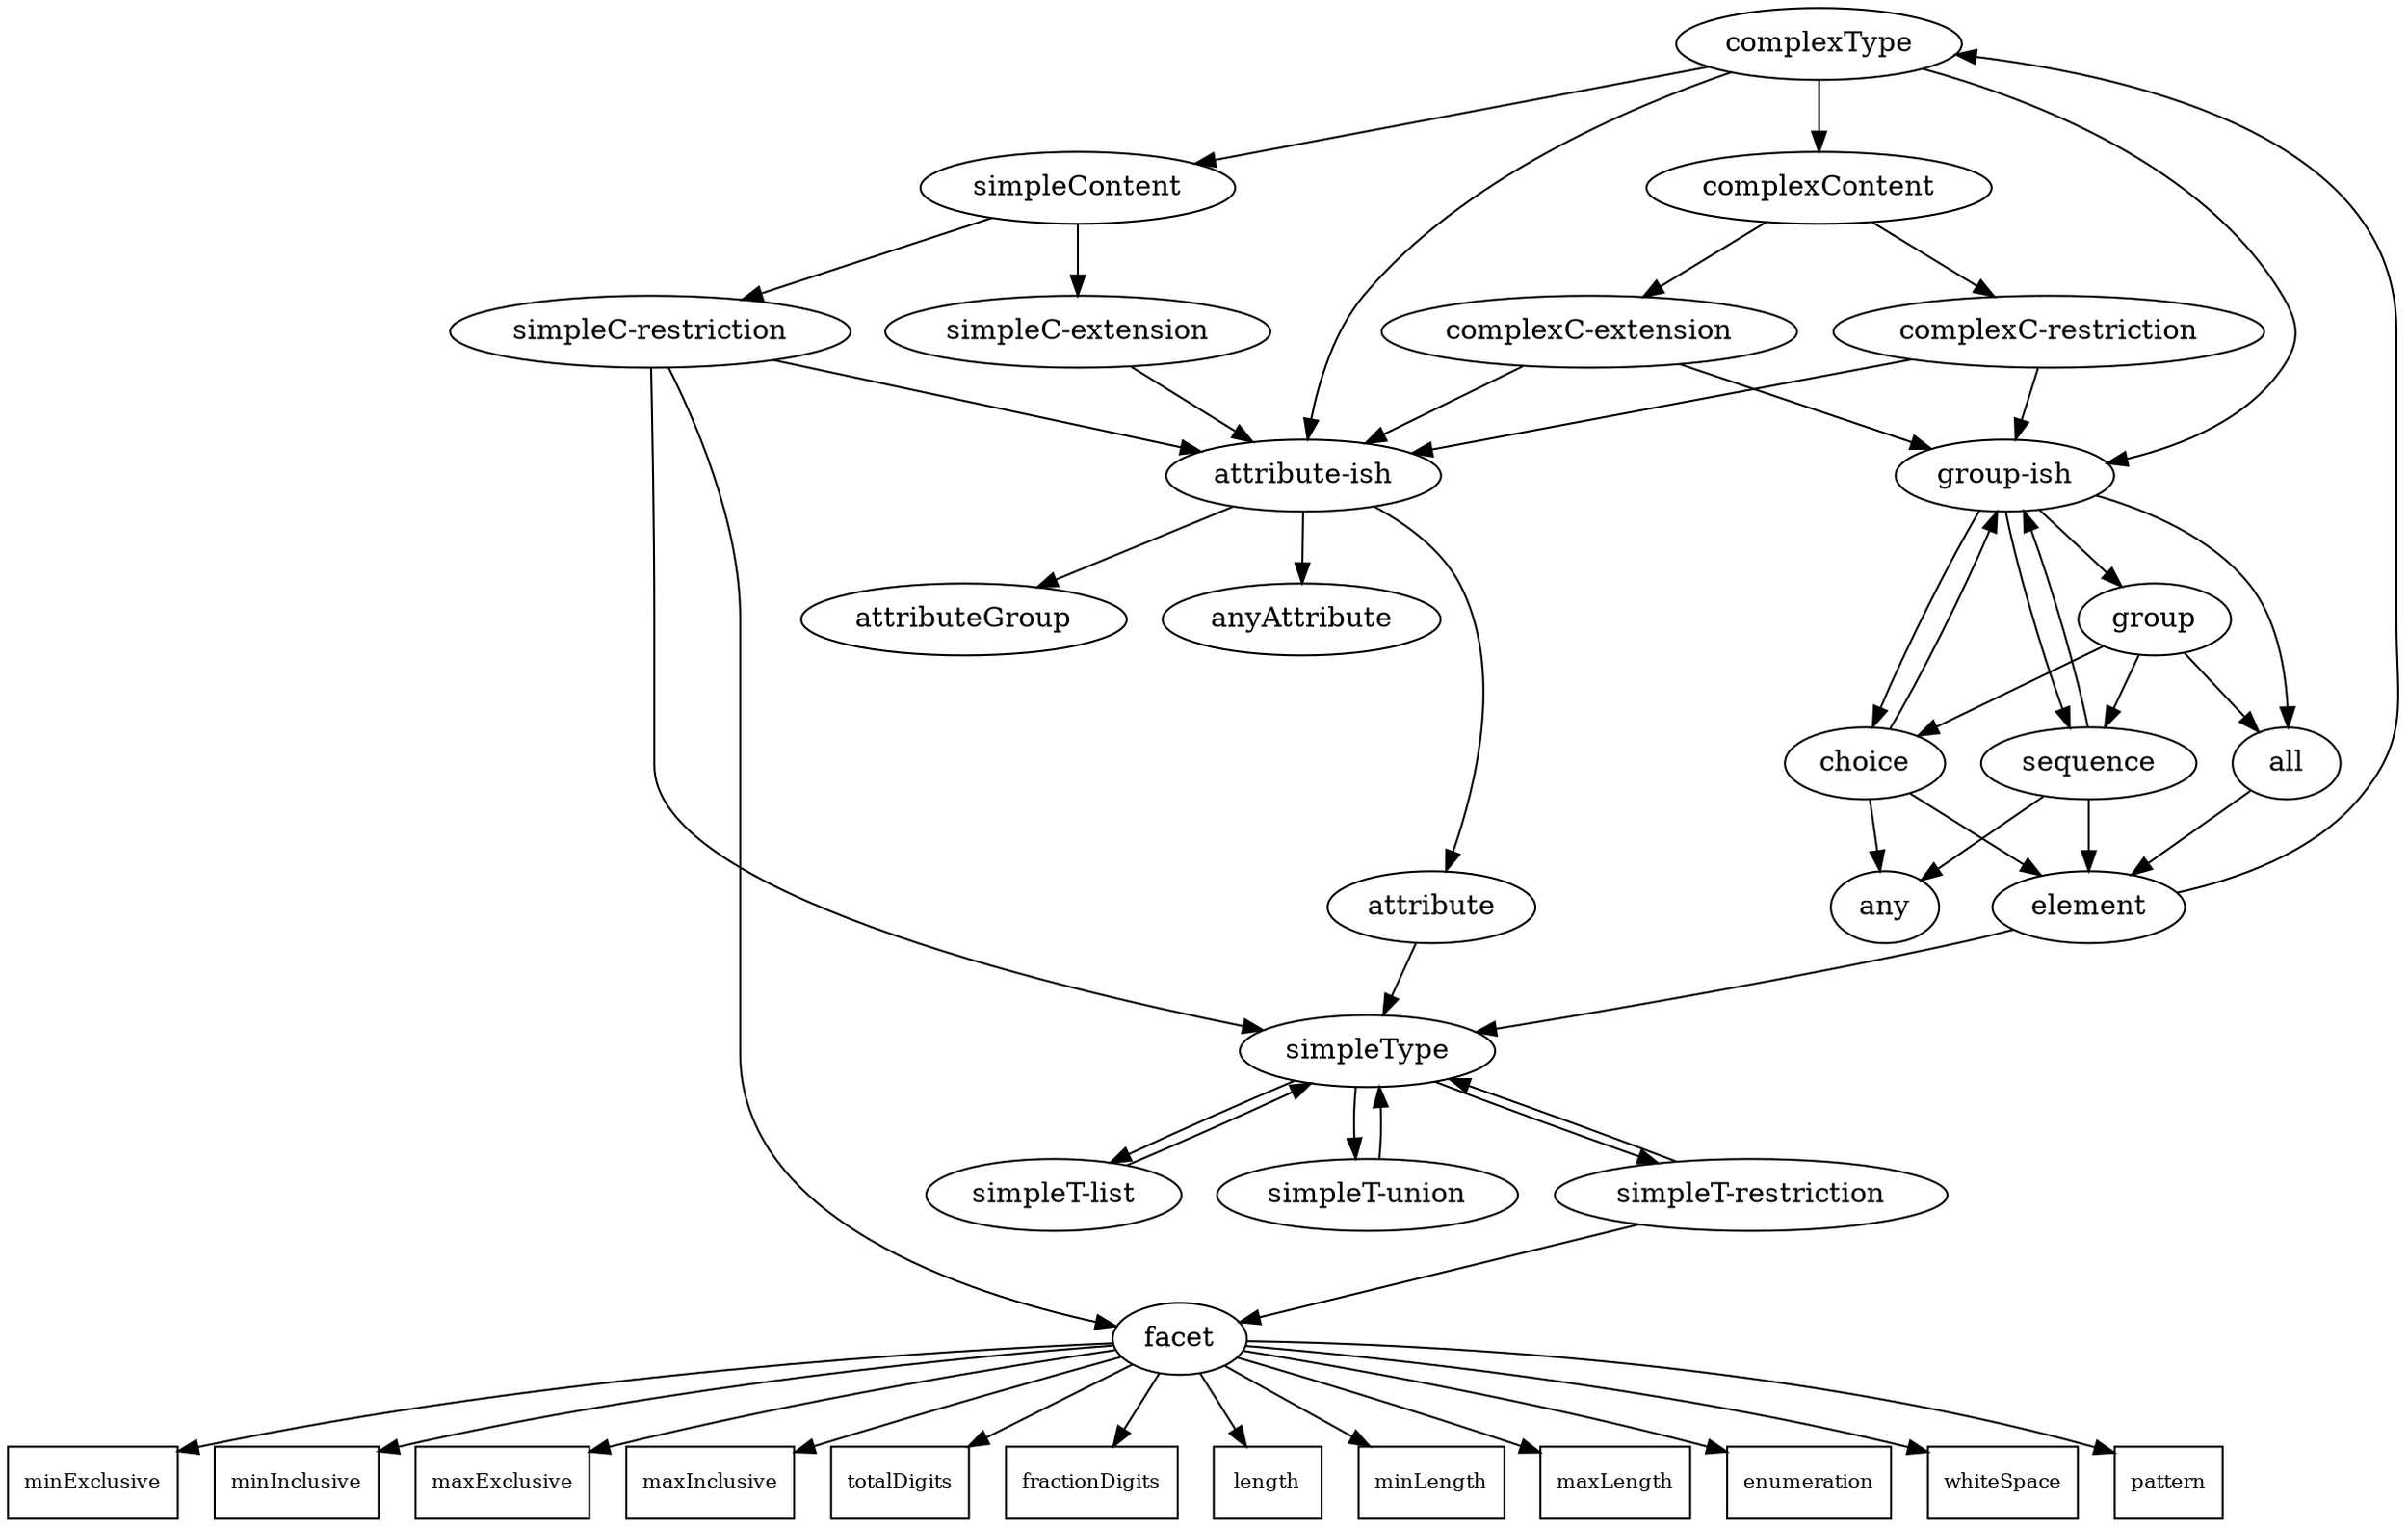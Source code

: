 digraph XSD {

  complexType -> simpleContent;
  complexType -> complexContent;
  complexType -> "group-ish";
  complexType -> "attribute-ish";

  simpleContent -> "simpleC-restriction";
  simpleContent -> "simpleC-extension";

  complexContent -> "complexC-restriction";
  complexContent -> "complexC-extension";

  "simpleC-restriction" -> simpleType;
  "simpleC-restriction" -> facet;
  "simpleC-restriction" -> "attribute-ish";

  "simpleC-extension" -> "attribute-ish";

  "complexC-restriction" -> "group-ish";
  "complexC-restriction" -> "attribute-ish";

  "complexC-extension" -> "group-ish";
  "complexC-extension" -> "attribute-ish";

//--------------------
  simpleType -> "simpleT-restriction";
  simpleType -> "simpleT-list";
  simpleType -> "simpleT-union";

  "simpleT-list" -> simpleType;
  "simpleT-union" -> simpleType;

  "simpleT-restriction" -> simpleType;
  "simpleT-restriction" -> facet;

//--------------------
  "group-ish" -> group;
  "group-ish" -> all;
  "group-ish" -> choice;
  "group-ish" -> sequence;

  "attribute-ish" -> attribute;
  "attribute-ish" -> attributeGroup;
  "attribute-ish" -> anyAttribute;

//--------------------
  group -> all;
  group -> choice;
  group -> sequence;

  all -> element;

  choice -> element;
  choice -> "group-ish";
  choice -> any;

  sequence -> element;
  sequence -> "group-ish";
  sequence -> any;

//--------------------
  element -> simpleType;
  element -> complexType;

//--------------------
  "attribute" -> simpleType;

//--------------------
  node [shape=box, fontsize=10];
  facet -> minExclusive;
  facet -> minInclusive;
  facet -> maxExclusive;
  facet -> maxInclusive;
  facet -> totalDigits;
  facet -> fractionDigits;
  facet -> length;
  facet -> minLength;
  facet -> maxLength;
  facet -> enumeration;
  facet -> whiteSpace;
  facet -> pattern;
}
